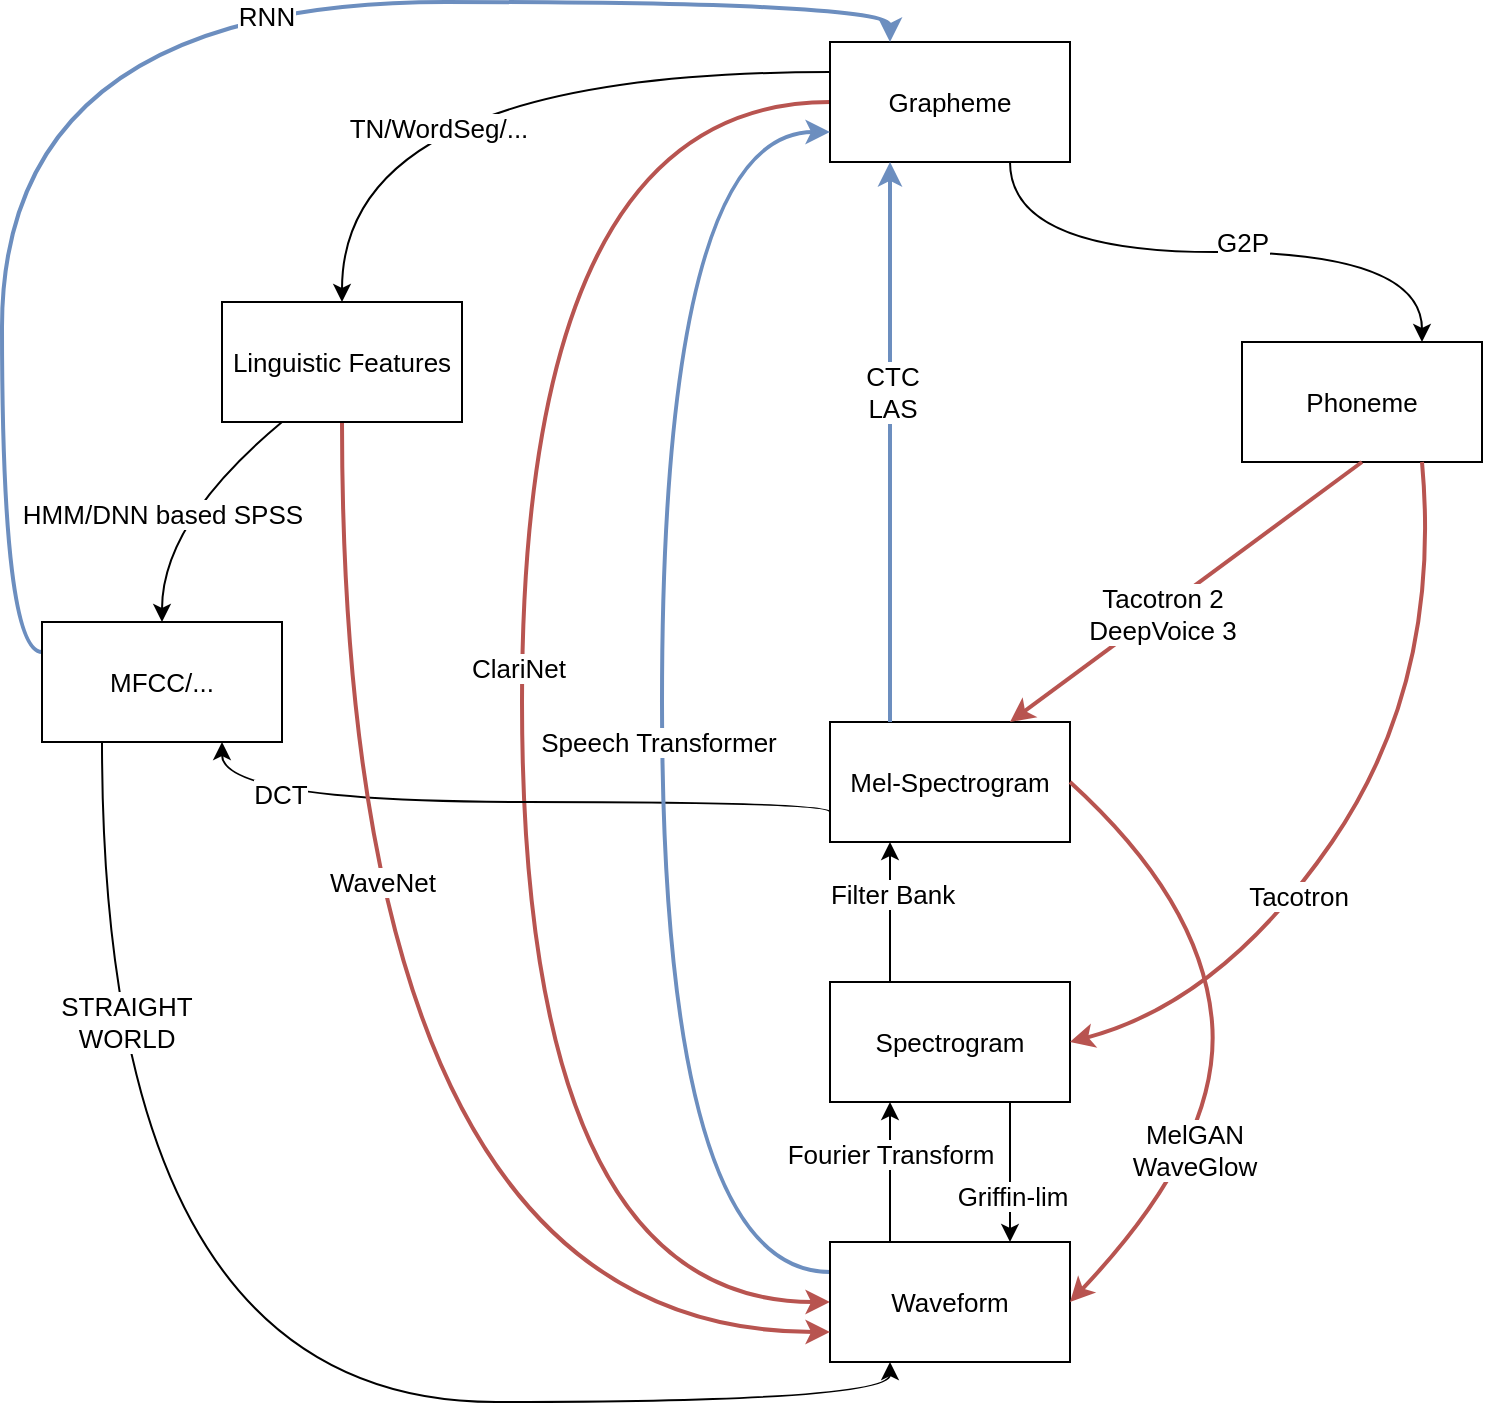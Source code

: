 <mxfile version="17.1.5" type="google"><diagram id="YTDlgB9EcTKJJu4wVnrk" name="Page-1"><mxGraphModel grid="1" gridSize="10" guides="1" tooltips="1" connect="1" arrows="1" page="1" fold="1" pageScale="1" pageWidth="827" pageHeight="1169" math="0" shadow="0"><root><mxCell id="0"/><mxCell id="1" parent="0"/><mxCell id="9VLCigYUcOlZnPrrGwGn-30" style="edgeStyle=orthogonalEdgeStyle;orthogonalLoop=1;jettySize=auto;html=1;exitX=0.75;exitY=1;exitDx=0;exitDy=0;entryX=0.75;entryY=0;entryDx=0;entryDy=0;curved=1;fontSize=13;" parent="1" source="9VLCigYUcOlZnPrrGwGn-8" target="9VLCigYUcOlZnPrrGwGn-9" edge="1"><mxGeometry relative="1" as="geometry"/></mxCell><mxCell id="9VLCigYUcOlZnPrrGwGn-31" value="G2P" style="edgeLabel;html=1;align=center;verticalAlign=middle;resizable=0;points=[];fontSize=13;" parent="9VLCigYUcOlZnPrrGwGn-30" vertex="1" connectable="0"><mxGeometry x="0.456" y="-5" relative="1" as="geometry"><mxPoint x="-55" y="-10" as="offset"/></mxGeometry></mxCell><mxCell id="9VLCigYUcOlZnPrrGwGn-39" style="edgeStyle=orthogonalEdgeStyle;curved=1;orthogonalLoop=1;jettySize=auto;html=1;exitX=0;exitY=0.5;exitDx=0;exitDy=0;entryX=0;entryY=0.5;entryDx=0;entryDy=0;fillColor=#f8cecc;strokeColor=#b85450;strokeWidth=2;fontSize=13;" parent="1" source="9VLCigYUcOlZnPrrGwGn-8" target="9VLCigYUcOlZnPrrGwGn-13" edge="1"><mxGeometry relative="1" as="geometry"><Array as="points"><mxPoint x="200" y="230"/><mxPoint x="200" y="830"/></Array></mxGeometry></mxCell><mxCell id="9VLCigYUcOlZnPrrGwGn-40" value="ClariNet" style="edgeLabel;html=1;align=center;verticalAlign=middle;resizable=0;points=[];fontSize=13;" parent="9VLCigYUcOlZnPrrGwGn-39" vertex="1" connectable="0"><mxGeometry x="-0.037" y="-2" relative="1" as="geometry"><mxPoint as="offset"/></mxGeometry></mxCell><mxCell id="9VLCigYUcOlZnPrrGwGn-41" style="edgeStyle=orthogonalEdgeStyle;curved=1;orthogonalLoop=1;jettySize=auto;html=1;exitX=0;exitY=0.25;exitDx=0;exitDy=0;entryX=0.5;entryY=0;entryDx=0;entryDy=0;fontSize=13;" parent="1" source="9VLCigYUcOlZnPrrGwGn-8" target="9VLCigYUcOlZnPrrGwGn-38" edge="1"><mxGeometry relative="1" as="geometry"><Array as="points"><mxPoint x="110" y="215"/></Array></mxGeometry></mxCell><mxCell id="9VLCigYUcOlZnPrrGwGn-44" value="TN/WordSeg/..." style="edgeLabel;html=1;align=center;verticalAlign=middle;resizable=0;points=[];fontSize=13;" parent="9VLCigYUcOlZnPrrGwGn-41" vertex="1" connectable="0"><mxGeometry x="0.091" y="28" relative="1" as="geometry"><mxPoint as="offset"/></mxGeometry></mxCell><mxCell id="9VLCigYUcOlZnPrrGwGn-8" value="Grapheme" style="rounded=0;whiteSpace=wrap;html=1;fontSize=13;" parent="1" vertex="1"><mxGeometry x="354" y="200" width="120" height="60" as="geometry"/></mxCell><mxCell id="9VLCigYUcOlZnPrrGwGn-9" value="Phoneme" style="rounded=0;whiteSpace=wrap;html=1;fontSize=13;" parent="1" vertex="1"><mxGeometry x="560" y="350" width="120" height="60" as="geometry"/></mxCell><mxCell id="9VLCigYUcOlZnPrrGwGn-11" value="&lt;div style=&quot;font-size: 13px;&quot;&gt;Spectrogram&lt;/div&gt;" style="rounded=0;whiteSpace=wrap;html=1;fontSize=13;" parent="1" vertex="1"><mxGeometry x="354" y="670" width="120" height="60" as="geometry"/></mxCell><mxCell id="9VLCigYUcOlZnPrrGwGn-60" style="edgeStyle=orthogonalEdgeStyle;curved=1;orthogonalLoop=1;jettySize=auto;html=1;exitX=0;exitY=0.75;exitDx=0;exitDy=0;entryX=0.75;entryY=1;entryDx=0;entryDy=0;strokeWidth=1;fontSize=13;" parent="1" source="9VLCigYUcOlZnPrrGwGn-12" target="9VLCigYUcOlZnPrrGwGn-45" edge="1"><mxGeometry relative="1" as="geometry"><Array as="points"><mxPoint x="354" y="580"/><mxPoint x="50" y="580"/></Array></mxGeometry></mxCell><mxCell id="9VLCigYUcOlZnPrrGwGn-61" value="DCT" style="edgeLabel;html=1;align=center;verticalAlign=middle;resizable=0;points=[];fontSize=13;" parent="9VLCigYUcOlZnPrrGwGn-60" vertex="1" connectable="0"><mxGeometry x="0.651" y="-4" relative="1" as="geometry"><mxPoint as="offset"/></mxGeometry></mxCell><mxCell id="9VLCigYUcOlZnPrrGwGn-12" value="Mel-Spectrogram" style="rounded=0;whiteSpace=wrap;html=1;fontSize=13;" parent="1" vertex="1"><mxGeometry x="354" y="540" width="120" height="60" as="geometry"/></mxCell><mxCell id="9VLCigYUcOlZnPrrGwGn-36" style="edgeStyle=orthogonalEdgeStyle;curved=1;orthogonalLoop=1;jettySize=auto;html=1;exitX=0;exitY=0.25;exitDx=0;exitDy=0;entryX=0;entryY=0.75;entryDx=0;entryDy=0;fillColor=#dae8fc;strokeColor=#6c8ebf;strokeWidth=2;fontSize=13;" parent="1" source="9VLCigYUcOlZnPrrGwGn-13" target="9VLCigYUcOlZnPrrGwGn-8" edge="1"><mxGeometry relative="1" as="geometry"><Array as="points"><mxPoint x="270" y="815"/><mxPoint x="270" y="245"/></Array></mxGeometry></mxCell><mxCell id="9VLCigYUcOlZnPrrGwGn-37" value="Speech Transformer" style="edgeLabel;html=1;align=center;verticalAlign=middle;resizable=0;points=[];fontSize=13;" parent="9VLCigYUcOlZnPrrGwGn-36" vertex="1" connectable="0"><mxGeometry x="0.035" y="2" relative="1" as="geometry"><mxPoint y="33" as="offset"/></mxGeometry></mxCell><mxCell id="9VLCigYUcOlZnPrrGwGn-13" value="Waveform" style="rounded=0;whiteSpace=wrap;html=1;fontSize=13;" parent="1" vertex="1"><mxGeometry x="354" y="800" width="120" height="60" as="geometry"/></mxCell><mxCell id="9VLCigYUcOlZnPrrGwGn-15" value="" style="endArrow=classic;html=1;rounded=0;exitX=0.25;exitY=0;exitDx=0;exitDy=0;entryX=0.25;entryY=1;entryDx=0;entryDy=0;fontSize=13;" parent="1" source="9VLCigYUcOlZnPrrGwGn-13" target="9VLCigYUcOlZnPrrGwGn-11" edge="1"><mxGeometry width="50" height="50" relative="1" as="geometry"><mxPoint x="570" y="600" as="sourcePoint"/><mxPoint x="620" y="550" as="targetPoint"/></mxGeometry></mxCell><mxCell id="9VLCigYUcOlZnPrrGwGn-16" value="&lt;div style=&quot;font-size: 13px;&quot;&gt;Fourier Transform&lt;/div&gt;" style="edgeLabel;html=1;align=center;verticalAlign=middle;resizable=0;points=[];fontSize=13;" parent="9VLCigYUcOlZnPrrGwGn-15" vertex="1" connectable="0"><mxGeometry x="0.257" relative="1" as="geometry"><mxPoint as="offset"/></mxGeometry></mxCell><mxCell id="9VLCigYUcOlZnPrrGwGn-17" value="" style="endArrow=classic;html=1;rounded=0;exitX=0.75;exitY=1;exitDx=0;exitDy=0;entryX=0.75;entryY=0;entryDx=0;entryDy=0;fontSize=13;" parent="1" source="9VLCigYUcOlZnPrrGwGn-11" target="9VLCigYUcOlZnPrrGwGn-13" edge="1"><mxGeometry width="50" height="50" relative="1" as="geometry"><mxPoint x="470" y="680" as="sourcePoint"/><mxPoint x="520" y="630" as="targetPoint"/></mxGeometry></mxCell><mxCell id="9VLCigYUcOlZnPrrGwGn-18" value="Griffin-lim" style="edgeLabel;html=1;align=center;verticalAlign=middle;resizable=0;points=[];fontSize=13;" parent="9VLCigYUcOlZnPrrGwGn-17" vertex="1" connectable="0"><mxGeometry x="0.334" y="1" relative="1" as="geometry"><mxPoint as="offset"/></mxGeometry></mxCell><mxCell id="9VLCigYUcOlZnPrrGwGn-19" value="" style="endArrow=classic;html=1;rounded=0;exitX=0.25;exitY=0;exitDx=0;exitDy=0;entryX=0.25;entryY=1;entryDx=0;entryDy=0;fontSize=13;" parent="1" source="9VLCigYUcOlZnPrrGwGn-11" target="9VLCigYUcOlZnPrrGwGn-12" edge="1"><mxGeometry width="50" height="50" relative="1" as="geometry"><mxPoint x="470" y="680" as="sourcePoint"/><mxPoint x="520" y="630" as="targetPoint"/></mxGeometry></mxCell><mxCell id="9VLCigYUcOlZnPrrGwGn-20" value="Filter Bank" style="edgeLabel;html=1;align=center;verticalAlign=middle;resizable=0;points=[];fontSize=13;" parent="9VLCigYUcOlZnPrrGwGn-19" vertex="1" connectable="0"><mxGeometry x="0.267" y="-1" relative="1" as="geometry"><mxPoint as="offset"/></mxGeometry></mxCell><mxCell id="9VLCigYUcOlZnPrrGwGn-21" value="" style="curved=1;endArrow=classic;html=1;rounded=0;exitX=1;exitY=0.5;exitDx=0;exitDy=0;entryX=1;entryY=0.5;entryDx=0;entryDy=0;fillColor=#f8cecc;strokeColor=#b85450;strokeWidth=2;fontSize=13;" parent="1" source="9VLCigYUcOlZnPrrGwGn-12" target="9VLCigYUcOlZnPrrGwGn-13" edge="1"><mxGeometry width="50" height="50" relative="1" as="geometry"><mxPoint x="470" y="680" as="sourcePoint"/><mxPoint x="520" y="630" as="targetPoint"/><Array as="points"><mxPoint x="540" y="630"/><mxPoint x="550" y="750"/></Array></mxGeometry></mxCell><mxCell id="9VLCigYUcOlZnPrrGwGn-22" value="&lt;div style=&quot;font-size: 13px;&quot;&gt;MelGAN&lt;/div&gt;&lt;div style=&quot;font-size: 13px;&quot;&gt;WaveGlow&lt;br style=&quot;font-size: 13px;&quot;&gt;&lt;/div&gt;" style="edgeLabel;html=1;align=center;verticalAlign=middle;resizable=0;points=[];fontSize=13;" parent="9VLCigYUcOlZnPrrGwGn-21" vertex="1" connectable="0"><mxGeometry x="-0.141" y="-3" relative="1" as="geometry"><mxPoint x="-5" y="75" as="offset"/></mxGeometry></mxCell><mxCell id="9VLCigYUcOlZnPrrGwGn-23" value="" style="endArrow=classic;html=1;rounded=0;exitX=0.5;exitY=1;exitDx=0;exitDy=0;entryX=0.75;entryY=0;entryDx=0;entryDy=0;fillColor=#f8cecc;strokeColor=#b85450;strokeWidth=2;fontSize=13;" parent="1" source="9VLCigYUcOlZnPrrGwGn-9" target="9VLCigYUcOlZnPrrGwGn-12" edge="1"><mxGeometry width="50" height="50" relative="1" as="geometry"><mxPoint x="460" y="540" as="sourcePoint"/><mxPoint x="510" y="490" as="targetPoint"/></mxGeometry></mxCell><mxCell id="9VLCigYUcOlZnPrrGwGn-24" value="&lt;div style=&quot;font-size: 13px;&quot;&gt;Tacotron 2&lt;/div&gt;&lt;div style=&quot;font-size: 13px;&quot;&gt;DeepVoice 3&lt;br style=&quot;font-size: 13px;&quot;&gt;&lt;/div&gt;" style="edgeLabel;html=1;align=center;verticalAlign=middle;resizable=0;points=[];fontSize=13;" parent="9VLCigYUcOlZnPrrGwGn-23" vertex="1" connectable="0"><mxGeometry x="0.148" y="2" relative="1" as="geometry"><mxPoint as="offset"/></mxGeometry></mxCell><mxCell id="9VLCigYUcOlZnPrrGwGn-26" value="" style="curved=1;endArrow=classic;html=1;rounded=0;exitX=0.75;exitY=1;exitDx=0;exitDy=0;entryX=1;entryY=0.5;entryDx=0;entryDy=0;fillColor=#f8cecc;strokeColor=#b85450;strokeWidth=2;fontSize=13;" parent="1" source="9VLCigYUcOlZnPrrGwGn-9" target="9VLCigYUcOlZnPrrGwGn-11" edge="1"><mxGeometry width="50" height="50" relative="1" as="geometry"><mxPoint x="440" y="630" as="sourcePoint"/><mxPoint x="490" y="580" as="targetPoint"/><Array as="points"><mxPoint x="660" y="520"/><mxPoint x="550" y="680"/></Array></mxGeometry></mxCell><mxCell id="9VLCigYUcOlZnPrrGwGn-27" value="Tacotron" style="edgeLabel;html=1;align=center;verticalAlign=middle;resizable=0;points=[];fontSize=13;" parent="9VLCigYUcOlZnPrrGwGn-26" vertex="1" connectable="0"><mxGeometry x="0.249" y="1" relative="1" as="geometry"><mxPoint as="offset"/></mxGeometry></mxCell><mxCell id="9VLCigYUcOlZnPrrGwGn-28" value="" style="endArrow=classic;html=1;rounded=0;exitX=0.25;exitY=0;exitDx=0;exitDy=0;entryX=0.25;entryY=1;entryDx=0;entryDy=0;fillColor=#dae8fc;strokeColor=#6c8ebf;strokeWidth=2;fontSize=13;" parent="1" source="9VLCigYUcOlZnPrrGwGn-12" target="9VLCigYUcOlZnPrrGwGn-8" edge="1"><mxGeometry width="50" height="50" relative="1" as="geometry"><mxPoint x="440" y="470" as="sourcePoint"/><mxPoint x="490" y="420" as="targetPoint"/></mxGeometry></mxCell><mxCell id="9VLCigYUcOlZnPrrGwGn-29" value="&lt;div style=&quot;font-size: 13px;&quot;&gt;CTC&lt;/div&gt;&lt;div style=&quot;font-size: 13px;&quot;&gt;LAS&lt;br style=&quot;font-size: 13px;&quot;&gt;&lt;/div&gt;" style="edgeLabel;html=1;align=center;verticalAlign=middle;resizable=0;points=[];fontSize=13;" parent="9VLCigYUcOlZnPrrGwGn-28" vertex="1" connectable="0"><mxGeometry x="0.179" y="-1" relative="1" as="geometry"><mxPoint as="offset"/></mxGeometry></mxCell><mxCell id="9VLCigYUcOlZnPrrGwGn-42" style="edgeStyle=orthogonalEdgeStyle;curved=1;orthogonalLoop=1;jettySize=auto;html=1;exitX=0.5;exitY=1;exitDx=0;exitDy=0;entryX=0;entryY=0.75;entryDx=0;entryDy=0;fillColor=#f8cecc;strokeColor=#b85450;strokeWidth=2;fontSize=13;" parent="1" source="9VLCigYUcOlZnPrrGwGn-38" target="9VLCigYUcOlZnPrrGwGn-13" edge="1"><mxGeometry relative="1" as="geometry"/></mxCell><mxCell id="9VLCigYUcOlZnPrrGwGn-43" value="WaveNet" style="edgeLabel;html=1;align=center;verticalAlign=middle;resizable=0;points=[];fontSize=13;" parent="9VLCigYUcOlZnPrrGwGn-42" vertex="1" connectable="0"><mxGeometry x="-0.394" y="17" relative="1" as="geometry"><mxPoint x="3" y="18" as="offset"/></mxGeometry></mxCell><mxCell id="9VLCigYUcOlZnPrrGwGn-38" value="Linguistic Features" style="rounded=0;whiteSpace=wrap;html=1;fontSize=13;" parent="1" vertex="1"><mxGeometry x="50" y="330" width="120" height="60" as="geometry"/></mxCell><mxCell id="9VLCigYUcOlZnPrrGwGn-50" style="edgeStyle=orthogonalEdgeStyle;curved=1;orthogonalLoop=1;jettySize=auto;html=1;exitX=0.25;exitY=1;exitDx=0;exitDy=0;entryX=0.25;entryY=1;entryDx=0;entryDy=0;fontSize=13;" parent="1" source="9VLCigYUcOlZnPrrGwGn-45" target="9VLCigYUcOlZnPrrGwGn-13" edge="1"><mxGeometry relative="1" as="geometry"/></mxCell><mxCell id="9VLCigYUcOlZnPrrGwGn-52" value="&lt;div style=&quot;font-size: 13px;&quot;&gt;STRAIGHT&lt;br style=&quot;font-size: 13px;&quot;&gt;&lt;/div&gt;&lt;div style=&quot;font-size: 13px;&quot;&gt;WORLD&lt;br style=&quot;font-size: 13px;&quot;&gt;&lt;/div&gt;" style="edgeLabel;html=1;align=center;verticalAlign=middle;resizable=0;points=[];fontSize=13;" parent="9VLCigYUcOlZnPrrGwGn-50" vertex="1" connectable="0"><mxGeometry x="-0.623" y="12" relative="1" as="geometry"><mxPoint as="offset"/></mxGeometry></mxCell><mxCell id="9VLCigYUcOlZnPrrGwGn-57" style="edgeStyle=orthogonalEdgeStyle;curved=1;orthogonalLoop=1;jettySize=auto;html=1;exitX=0;exitY=0.25;exitDx=0;exitDy=0;entryX=0.25;entryY=0;entryDx=0;entryDy=0;fillColor=#dae8fc;strokeColor=#6c8ebf;strokeWidth=2;fontSize=13;" parent="1" source="9VLCigYUcOlZnPrrGwGn-45" target="9VLCigYUcOlZnPrrGwGn-8" edge="1"><mxGeometry relative="1" as="geometry"/></mxCell><mxCell id="9VLCigYUcOlZnPrrGwGn-58" value="RNN" style="edgeLabel;html=1;align=center;verticalAlign=middle;resizable=0;points=[];fontSize=13;" parent="9VLCigYUcOlZnPrrGwGn-57" vertex="1" connectable="0"><mxGeometry x="0.18" y="-7" relative="1" as="geometry"><mxPoint x="-1" as="offset"/></mxGeometry></mxCell><mxCell id="9VLCigYUcOlZnPrrGwGn-45" value="MFCC/..." style="rounded=0;whiteSpace=wrap;html=1;fontSize=13;" parent="1" vertex="1"><mxGeometry x="-40" y="490" width="120" height="60" as="geometry"/></mxCell><mxCell id="9VLCigYUcOlZnPrrGwGn-63" value="" style="endArrow=classic;html=1;strokeWidth=1;curved=1;exitX=0.25;exitY=1;exitDx=0;exitDy=0;entryX=0.5;entryY=0;entryDx=0;entryDy=0;fontSize=13;" parent="1" source="9VLCigYUcOlZnPrrGwGn-38" target="9VLCigYUcOlZnPrrGwGn-45" edge="1"><mxGeometry width="50" height="50" relative="1" as="geometry"><mxPoint x="500" y="530" as="sourcePoint"/><mxPoint x="550" y="480" as="targetPoint"/><Array as="points"><mxPoint x="20" y="440"/></Array></mxGeometry></mxCell><mxCell id="9VLCigYUcOlZnPrrGwGn-65" value="HMM/DNN based SPSS" style="edgeLabel;html=1;align=center;verticalAlign=middle;resizable=0;points=[];fontSize=13;" parent="9VLCigYUcOlZnPrrGwGn-63" vertex="1" connectable="0"><mxGeometry x="-0.488" y="-1" relative="1" as="geometry"><mxPoint x="-34" y="25" as="offset"/></mxGeometry></mxCell></root></mxGraphModel></diagram></mxfile>